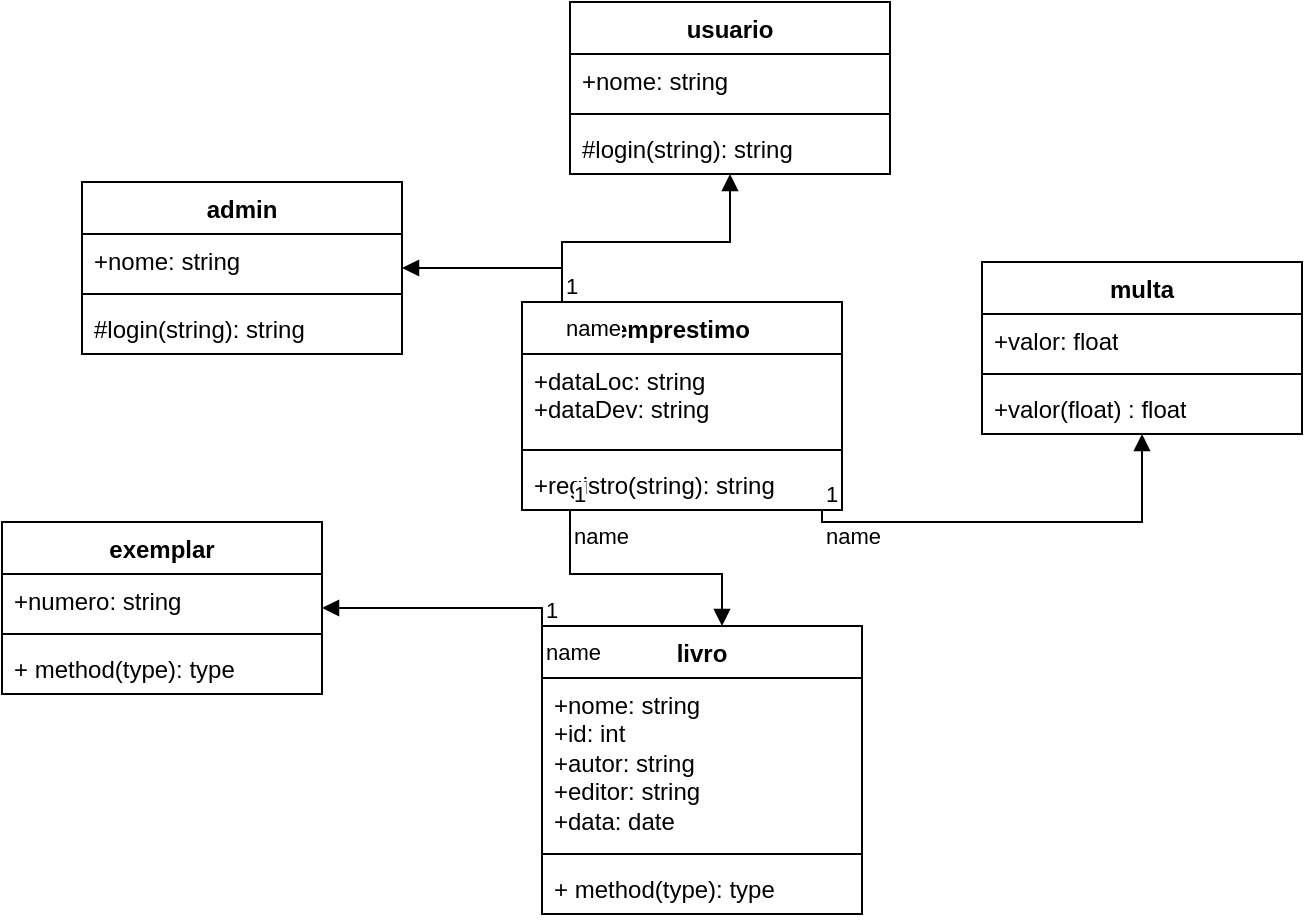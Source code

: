 <mxfile version="24.5.2" type="github">
  <diagram name="Página-1" id="qMYL60UKQ--ixu7GS7xh">
    <mxGraphModel dx="1434" dy="772" grid="1" gridSize="10" guides="1" tooltips="1" connect="1" arrows="1" fold="1" page="1" pageScale="1" pageWidth="827" pageHeight="1169" math="0" shadow="0">
      <root>
        <mxCell id="0" />
        <mxCell id="1" parent="0" />
        <mxCell id="iWFAQ07_-A3jQqwcuFN4-1" value="livro" style="swimlane;fontStyle=1;align=center;verticalAlign=top;childLayout=stackLayout;horizontal=1;startSize=26;horizontalStack=0;resizeParent=1;resizeParentMax=0;resizeLast=0;collapsible=1;marginBottom=0;whiteSpace=wrap;html=1;" parent="1" vertex="1">
          <mxGeometry x="320" y="422" width="160" height="144" as="geometry" />
        </mxCell>
        <mxCell id="iWFAQ07_-A3jQqwcuFN4-2" value="+nome: string&lt;div&gt;+id: int&lt;/div&gt;&lt;div&gt;+autor: string&lt;/div&gt;&lt;div&gt;+editor: string&lt;/div&gt;&lt;div&gt;+data: date&lt;/div&gt;" style="text;strokeColor=none;fillColor=none;align=left;verticalAlign=top;spacingLeft=4;spacingRight=4;overflow=hidden;rotatable=0;points=[[0,0.5],[1,0.5]];portConstraint=eastwest;whiteSpace=wrap;html=1;" parent="iWFAQ07_-A3jQqwcuFN4-1" vertex="1">
          <mxGeometry y="26" width="160" height="84" as="geometry" />
        </mxCell>
        <mxCell id="iWFAQ07_-A3jQqwcuFN4-3" value="" style="line;strokeWidth=1;fillColor=none;align=left;verticalAlign=middle;spacingTop=-1;spacingLeft=3;spacingRight=3;rotatable=0;labelPosition=right;points=[];portConstraint=eastwest;strokeColor=inherit;" parent="iWFAQ07_-A3jQqwcuFN4-1" vertex="1">
          <mxGeometry y="110" width="160" height="8" as="geometry" />
        </mxCell>
        <mxCell id="iWFAQ07_-A3jQqwcuFN4-4" value="+ method(type): type" style="text;strokeColor=none;fillColor=none;align=left;verticalAlign=top;spacingLeft=4;spacingRight=4;overflow=hidden;rotatable=0;points=[[0,0.5],[1,0.5]];portConstraint=eastwest;whiteSpace=wrap;html=1;" parent="iWFAQ07_-A3jQqwcuFN4-1" vertex="1">
          <mxGeometry y="118" width="160" height="26" as="geometry" />
        </mxCell>
        <mxCell id="iWFAQ07_-A3jQqwcuFN4-5" value="admin" style="swimlane;fontStyle=1;align=center;verticalAlign=top;childLayout=stackLayout;horizontal=1;startSize=26;horizontalStack=0;resizeParent=1;resizeParentMax=0;resizeLast=0;collapsible=1;marginBottom=0;whiteSpace=wrap;html=1;" parent="1" vertex="1">
          <mxGeometry x="90" y="200" width="160" height="86" as="geometry" />
        </mxCell>
        <mxCell id="iWFAQ07_-A3jQqwcuFN4-6" value="+nome: string" style="text;strokeColor=none;fillColor=none;align=left;verticalAlign=top;spacingLeft=4;spacingRight=4;overflow=hidden;rotatable=0;points=[[0,0.5],[1,0.5]];portConstraint=eastwest;whiteSpace=wrap;html=1;" parent="iWFAQ07_-A3jQqwcuFN4-5" vertex="1">
          <mxGeometry y="26" width="160" height="26" as="geometry" />
        </mxCell>
        <mxCell id="iWFAQ07_-A3jQqwcuFN4-7" value="" style="line;strokeWidth=1;fillColor=none;align=left;verticalAlign=middle;spacingTop=-1;spacingLeft=3;spacingRight=3;rotatable=0;labelPosition=right;points=[];portConstraint=eastwest;strokeColor=inherit;" parent="iWFAQ07_-A3jQqwcuFN4-5" vertex="1">
          <mxGeometry y="52" width="160" height="8" as="geometry" />
        </mxCell>
        <mxCell id="iWFAQ07_-A3jQqwcuFN4-8" value="#login(string): string" style="text;strokeColor=none;fillColor=none;align=left;verticalAlign=top;spacingLeft=4;spacingRight=4;overflow=hidden;rotatable=0;points=[[0,0.5],[1,0.5]];portConstraint=eastwest;whiteSpace=wrap;html=1;" parent="iWFAQ07_-A3jQqwcuFN4-5" vertex="1">
          <mxGeometry y="60" width="160" height="26" as="geometry" />
        </mxCell>
        <mxCell id="iWFAQ07_-A3jQqwcuFN4-13" value="emprestimo" style="swimlane;fontStyle=1;align=center;verticalAlign=top;childLayout=stackLayout;horizontal=1;startSize=26;horizontalStack=0;resizeParent=1;resizeParentMax=0;resizeLast=0;collapsible=1;marginBottom=0;whiteSpace=wrap;html=1;" parent="1" vertex="1">
          <mxGeometry x="310" y="260" width="160" height="104" as="geometry" />
        </mxCell>
        <mxCell id="iWFAQ07_-A3jQqwcuFN4-14" value="+dataLoc: string&lt;div&gt;+dataDev: string&lt;br&gt;&lt;/div&gt;" style="text;strokeColor=none;fillColor=none;align=left;verticalAlign=top;spacingLeft=4;spacingRight=4;overflow=hidden;rotatable=0;points=[[0,0.5],[1,0.5]];portConstraint=eastwest;whiteSpace=wrap;html=1;" parent="iWFAQ07_-A3jQqwcuFN4-13" vertex="1">
          <mxGeometry y="26" width="160" height="44" as="geometry" />
        </mxCell>
        <mxCell id="iWFAQ07_-A3jQqwcuFN4-15" value="" style="line;strokeWidth=1;fillColor=none;align=left;verticalAlign=middle;spacingTop=-1;spacingLeft=3;spacingRight=3;rotatable=0;labelPosition=right;points=[];portConstraint=eastwest;strokeColor=inherit;" parent="iWFAQ07_-A3jQqwcuFN4-13" vertex="1">
          <mxGeometry y="70" width="160" height="8" as="geometry" />
        </mxCell>
        <mxCell id="iWFAQ07_-A3jQqwcuFN4-16" value="+registro(string): string" style="text;strokeColor=none;fillColor=none;align=left;verticalAlign=top;spacingLeft=4;spacingRight=4;overflow=hidden;rotatable=0;points=[[0,0.5],[1,0.5]];portConstraint=eastwest;whiteSpace=wrap;html=1;" parent="iWFAQ07_-A3jQqwcuFN4-13" vertex="1">
          <mxGeometry y="78" width="160" height="26" as="geometry" />
        </mxCell>
        <mxCell id="iWFAQ07_-A3jQqwcuFN4-17" value="usuario" style="swimlane;fontStyle=1;align=center;verticalAlign=top;childLayout=stackLayout;horizontal=1;startSize=26;horizontalStack=0;resizeParent=1;resizeParentMax=0;resizeLast=0;collapsible=1;marginBottom=0;whiteSpace=wrap;html=1;" parent="1" vertex="1">
          <mxGeometry x="334" y="110" width="160" height="86" as="geometry" />
        </mxCell>
        <mxCell id="iWFAQ07_-A3jQqwcuFN4-18" value="+nome: string" style="text;strokeColor=none;fillColor=none;align=left;verticalAlign=top;spacingLeft=4;spacingRight=4;overflow=hidden;rotatable=0;points=[[0,0.5],[1,0.5]];portConstraint=eastwest;whiteSpace=wrap;html=1;" parent="iWFAQ07_-A3jQqwcuFN4-17" vertex="1">
          <mxGeometry y="26" width="160" height="26" as="geometry" />
        </mxCell>
        <mxCell id="iWFAQ07_-A3jQqwcuFN4-19" value="" style="line;strokeWidth=1;fillColor=none;align=left;verticalAlign=middle;spacingTop=-1;spacingLeft=3;spacingRight=3;rotatable=0;labelPosition=right;points=[];portConstraint=eastwest;strokeColor=inherit;" parent="iWFAQ07_-A3jQqwcuFN4-17" vertex="1">
          <mxGeometry y="52" width="160" height="8" as="geometry" />
        </mxCell>
        <mxCell id="iWFAQ07_-A3jQqwcuFN4-20" value="#login(string): string" style="text;strokeColor=none;fillColor=none;align=left;verticalAlign=top;spacingLeft=4;spacingRight=4;overflow=hidden;rotatable=0;points=[[0,0.5],[1,0.5]];portConstraint=eastwest;whiteSpace=wrap;html=1;" parent="iWFAQ07_-A3jQqwcuFN4-17" vertex="1">
          <mxGeometry y="60" width="160" height="26" as="geometry" />
        </mxCell>
        <mxCell id="iWFAQ07_-A3jQqwcuFN4-27" value="name" style="endArrow=block;endFill=1;html=1;edgeStyle=orthogonalEdgeStyle;align=left;verticalAlign=top;rounded=0;" parent="1" source="iWFAQ07_-A3jQqwcuFN4-13" target="iWFAQ07_-A3jQqwcuFN4-1" edge="1">
          <mxGeometry x="-1" relative="1" as="geometry">
            <mxPoint x="334" y="346" as="sourcePoint" />
            <mxPoint x="494" y="346" as="targetPoint" />
            <Array as="points">
              <mxPoint x="334" y="396" />
              <mxPoint x="410" y="396" />
            </Array>
          </mxGeometry>
        </mxCell>
        <mxCell id="iWFAQ07_-A3jQqwcuFN4-28" value="1" style="edgeLabel;resizable=0;html=1;align=left;verticalAlign=bottom;" parent="iWFAQ07_-A3jQqwcuFN4-27" connectable="0" vertex="1">
          <mxGeometry x="-1" relative="1" as="geometry" />
        </mxCell>
        <mxCell id="iWFAQ07_-A3jQqwcuFN4-29" value="name" style="endArrow=block;endFill=1;html=1;edgeStyle=orthogonalEdgeStyle;align=left;verticalAlign=top;rounded=0;" parent="1" source="iWFAQ07_-A3jQqwcuFN4-13" target="iWFAQ07_-A3jQqwcuFN4-5" edge="1">
          <mxGeometry x="-1" relative="1" as="geometry">
            <mxPoint x="310" y="250" as="sourcePoint" />
            <mxPoint x="490" y="320" as="targetPoint" />
            <Array as="points">
              <mxPoint x="330" y="243" />
            </Array>
          </mxGeometry>
        </mxCell>
        <mxCell id="iWFAQ07_-A3jQqwcuFN4-30" value="1" style="edgeLabel;resizable=0;html=1;align=left;verticalAlign=bottom;" parent="iWFAQ07_-A3jQqwcuFN4-29" connectable="0" vertex="1">
          <mxGeometry x="-1" relative="1" as="geometry" />
        </mxCell>
        <mxCell id="iWFAQ07_-A3jQqwcuFN4-31" value="name" style="endArrow=block;endFill=1;html=1;edgeStyle=orthogonalEdgeStyle;align=left;verticalAlign=top;rounded=0;" parent="1" source="iWFAQ07_-A3jQqwcuFN4-13" target="iWFAQ07_-A3jQqwcuFN4-17" edge="1">
          <mxGeometry x="-1" relative="1" as="geometry">
            <mxPoint x="400" y="240" as="sourcePoint" />
            <mxPoint x="490" y="320" as="targetPoint" />
            <Array as="points">
              <mxPoint x="330" y="230" />
              <mxPoint x="414" y="230" />
            </Array>
          </mxGeometry>
        </mxCell>
        <mxCell id="iWFAQ07_-A3jQqwcuFN4-32" value="1" style="edgeLabel;resizable=0;html=1;align=left;verticalAlign=bottom;" parent="iWFAQ07_-A3jQqwcuFN4-31" connectable="0" vertex="1">
          <mxGeometry x="-1" relative="1" as="geometry" />
        </mxCell>
        <mxCell id="iWFAQ07_-A3jQqwcuFN4-33" value="multa&lt;div&gt;&lt;br&gt;&lt;/div&gt;" style="swimlane;fontStyle=1;align=center;verticalAlign=top;childLayout=stackLayout;horizontal=1;startSize=26;horizontalStack=0;resizeParent=1;resizeParentMax=0;resizeLast=0;collapsible=1;marginBottom=0;whiteSpace=wrap;html=1;" parent="1" vertex="1">
          <mxGeometry x="540" y="240" width="160" height="86" as="geometry" />
        </mxCell>
        <mxCell id="iWFAQ07_-A3jQqwcuFN4-34" value="+valor: float" style="text;strokeColor=none;fillColor=none;align=left;verticalAlign=top;spacingLeft=4;spacingRight=4;overflow=hidden;rotatable=0;points=[[0,0.5],[1,0.5]];portConstraint=eastwest;whiteSpace=wrap;html=1;" parent="iWFAQ07_-A3jQqwcuFN4-33" vertex="1">
          <mxGeometry y="26" width="160" height="26" as="geometry" />
        </mxCell>
        <mxCell id="iWFAQ07_-A3jQqwcuFN4-35" value="" style="line;strokeWidth=1;fillColor=none;align=left;verticalAlign=middle;spacingTop=-1;spacingLeft=3;spacingRight=3;rotatable=0;labelPosition=right;points=[];portConstraint=eastwest;strokeColor=inherit;" parent="iWFAQ07_-A3jQqwcuFN4-33" vertex="1">
          <mxGeometry y="52" width="160" height="8" as="geometry" />
        </mxCell>
        <mxCell id="iWFAQ07_-A3jQqwcuFN4-36" value="+valor(float) : float" style="text;strokeColor=none;fillColor=none;align=left;verticalAlign=top;spacingLeft=4;spacingRight=4;overflow=hidden;rotatable=0;points=[[0,0.5],[1,0.5]];portConstraint=eastwest;whiteSpace=wrap;html=1;" parent="iWFAQ07_-A3jQqwcuFN4-33" vertex="1">
          <mxGeometry y="60" width="160" height="26" as="geometry" />
        </mxCell>
        <mxCell id="iWFAQ07_-A3jQqwcuFN4-38" value="exemplar" style="swimlane;fontStyle=1;align=center;verticalAlign=top;childLayout=stackLayout;horizontal=1;startSize=26;horizontalStack=0;resizeParent=1;resizeParentMax=0;resizeLast=0;collapsible=1;marginBottom=0;whiteSpace=wrap;html=1;" parent="1" vertex="1">
          <mxGeometry x="50" y="370" width="160" height="86" as="geometry" />
        </mxCell>
        <mxCell id="iWFAQ07_-A3jQqwcuFN4-39" value="+numero: string" style="text;strokeColor=none;fillColor=none;align=left;verticalAlign=top;spacingLeft=4;spacingRight=4;overflow=hidden;rotatable=0;points=[[0,0.5],[1,0.5]];portConstraint=eastwest;whiteSpace=wrap;html=1;" parent="iWFAQ07_-A3jQqwcuFN4-38" vertex="1">
          <mxGeometry y="26" width="160" height="26" as="geometry" />
        </mxCell>
        <mxCell id="iWFAQ07_-A3jQqwcuFN4-40" value="" style="line;strokeWidth=1;fillColor=none;align=left;verticalAlign=middle;spacingTop=-1;spacingLeft=3;spacingRight=3;rotatable=0;labelPosition=right;points=[];portConstraint=eastwest;strokeColor=inherit;" parent="iWFAQ07_-A3jQqwcuFN4-38" vertex="1">
          <mxGeometry y="52" width="160" height="8" as="geometry" />
        </mxCell>
        <mxCell id="iWFAQ07_-A3jQqwcuFN4-41" value="+ method(type): type" style="text;strokeColor=none;fillColor=none;align=left;verticalAlign=top;spacingLeft=4;spacingRight=4;overflow=hidden;rotatable=0;points=[[0,0.5],[1,0.5]];portConstraint=eastwest;whiteSpace=wrap;html=1;" parent="iWFAQ07_-A3jQqwcuFN4-38" vertex="1">
          <mxGeometry y="60" width="160" height="26" as="geometry" />
        </mxCell>
        <mxCell id="iWFAQ07_-A3jQqwcuFN4-42" value="name" style="endArrow=block;endFill=1;html=1;edgeStyle=orthogonalEdgeStyle;align=left;verticalAlign=top;rounded=0;" parent="1" source="iWFAQ07_-A3jQqwcuFN4-1" target="iWFAQ07_-A3jQqwcuFN4-38" edge="1">
          <mxGeometry x="-1" relative="1" as="geometry">
            <mxPoint x="160" y="490" as="sourcePoint" />
            <mxPoint x="320" y="490" as="targetPoint" />
            <Array as="points">
              <mxPoint x="320" y="413" />
            </Array>
          </mxGeometry>
        </mxCell>
        <mxCell id="iWFAQ07_-A3jQqwcuFN4-43" value="1" style="edgeLabel;resizable=0;html=1;align=left;verticalAlign=bottom;" parent="iWFAQ07_-A3jQqwcuFN4-42" connectable="0" vertex="1">
          <mxGeometry x="-1" relative="1" as="geometry" />
        </mxCell>
        <mxCell id="iWFAQ07_-A3jQqwcuFN4-44" value="name" style="endArrow=block;endFill=1;html=1;edgeStyle=orthogonalEdgeStyle;align=left;verticalAlign=top;rounded=0;" parent="1" source="iWFAQ07_-A3jQqwcuFN4-13" target="iWFAQ07_-A3jQqwcuFN4-33" edge="1">
          <mxGeometry x="-1" relative="1" as="geometry">
            <mxPoint x="460" y="340" as="sourcePoint" />
            <mxPoint x="620" y="340" as="targetPoint" />
            <Array as="points">
              <mxPoint x="460" y="370" />
              <mxPoint x="620" y="370" />
            </Array>
          </mxGeometry>
        </mxCell>
        <mxCell id="iWFAQ07_-A3jQqwcuFN4-45" value="1" style="edgeLabel;resizable=0;html=1;align=left;verticalAlign=bottom;" parent="iWFAQ07_-A3jQqwcuFN4-44" connectable="0" vertex="1">
          <mxGeometry x="-1" relative="1" as="geometry" />
        </mxCell>
      </root>
    </mxGraphModel>
  </diagram>
</mxfile>

